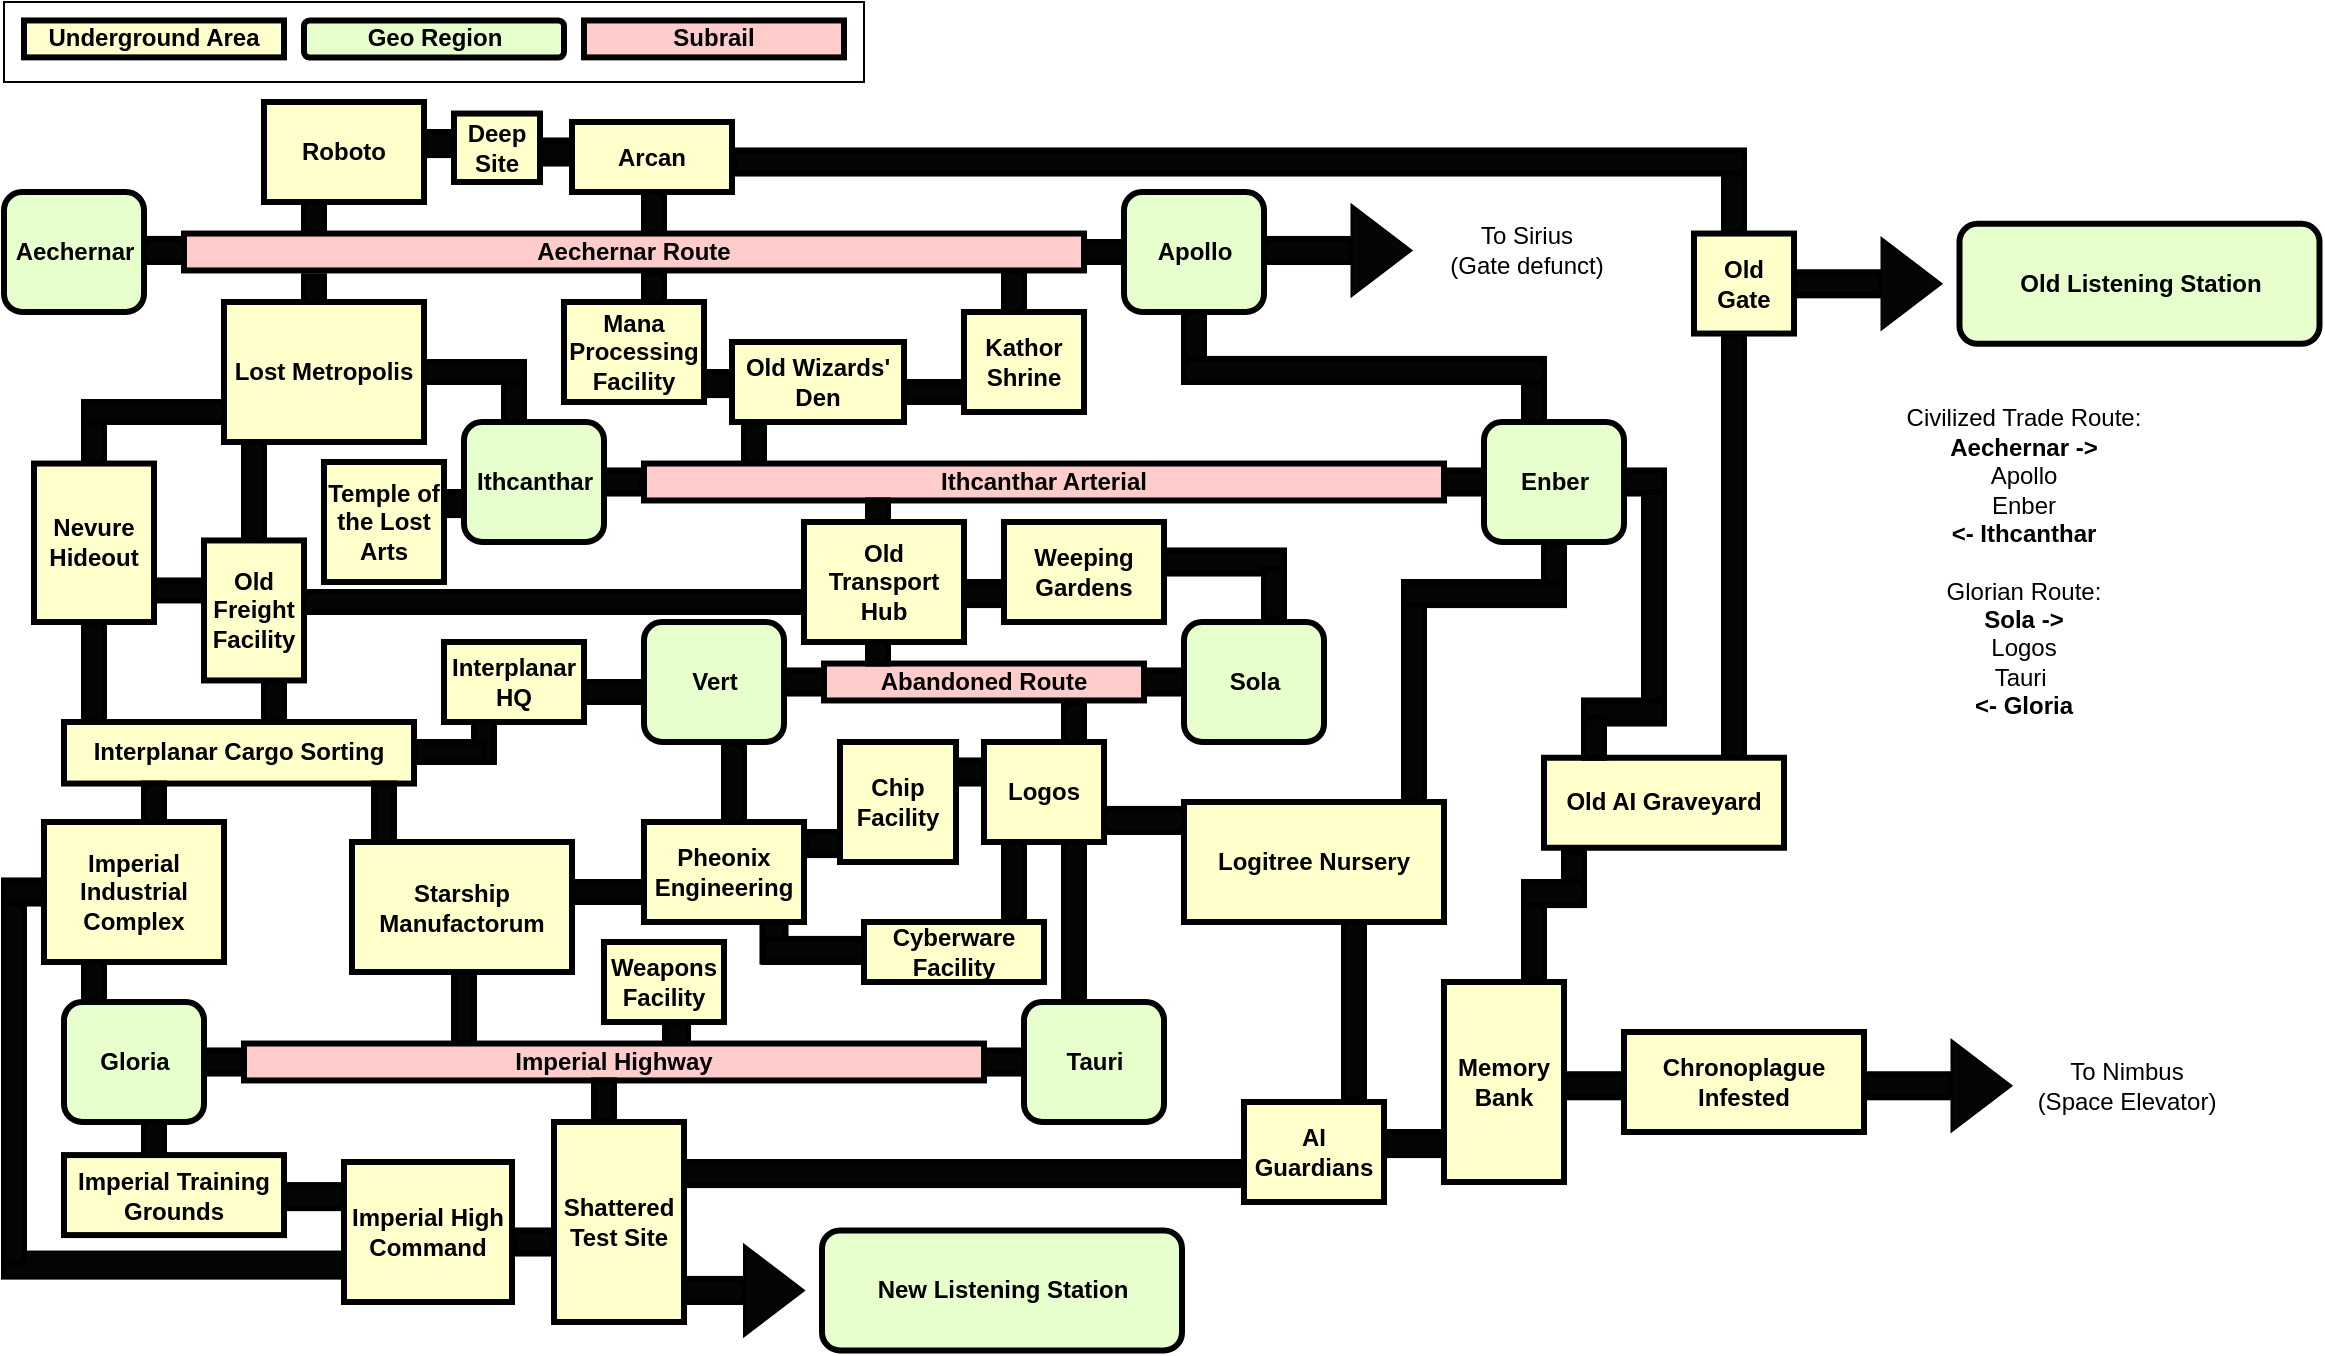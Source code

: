 <mxfile version="15.3.3" type="github" pages="3">
  <diagram name="Whole Map" id="c7558073-3199-34d8-9f00-42111426c3f3">
    <mxGraphModel dx="1796" dy="656" grid="1" gridSize="10" guides="1" tooltips="1" connect="1" arrows="1" fold="1" page="1" pageScale="1" pageWidth="826" pageHeight="1169" background="none" math="0" shadow="0">
      <root>
        <mxCell id="0" />
        <mxCell id="1" parent="0" />
        <mxCell id="i3sJD5P4p5NzvENN9ZNv-3" value="" style="whiteSpace=wrap;align=center;verticalAlign=middle;fontStyle=1;strokeWidth=3;fillColor=#050504;" vertex="1" parent="1">
          <mxGeometry x="236" y="265" width="19" height="11.54" as="geometry" />
        </mxCell>
        <mxCell id="PadTIyMqERsMDA0XlbBG-172" value="" style="whiteSpace=wrap;align=center;verticalAlign=middle;fontStyle=1;strokeWidth=3;fillColor=#050504;" vertex="1" parent="1">
          <mxGeometry x="150" y="360" width="10" height="20" as="geometry" />
        </mxCell>
        <mxCell id="PadTIyMqERsMDA0XlbBG-267" value="" style="whiteSpace=wrap;align=center;verticalAlign=middle;fontStyle=1;strokeWidth=3;fillColor=#050504;" vertex="1" parent="1">
          <mxGeometry x="90" y="579.23" width="10" height="20" as="geometry" />
        </mxCell>
        <mxCell id="PadTIyMqERsMDA0XlbBG-156" value="" style="whiteSpace=wrap;align=center;verticalAlign=middle;fontStyle=1;strokeWidth=3;fillColor=#050504;" vertex="1" parent="1">
          <mxGeometry x="340" y="155.67" width="10" height="15.77" as="geometry" />
        </mxCell>
        <mxCell id="PadTIyMqERsMDA0XlbBG-259" value="" style="whiteSpace=wrap;align=center;verticalAlign=middle;fontStyle=1;strokeWidth=3;fillColor=#050504;" vertex="1" parent="1">
          <mxGeometry x="264" y="89.23" width="40" height="11.54" as="geometry" />
        </mxCell>
        <mxCell id="PadTIyMqERsMDA0XlbBG-251" value="" style="whiteSpace=wrap;align=center;verticalAlign=middle;fontStyle=1;strokeWidth=3;fillColor=#050504;" vertex="1" parent="1">
          <mxGeometry x="230" y="85.0" width="19" height="11.54" as="geometry" />
        </mxCell>
        <mxCell id="PadTIyMqERsMDA0XlbBG-245" value="" style="whiteSpace=wrap;align=center;verticalAlign=middle;fontStyle=1;strokeWidth=3;fillColor=#050504;" vertex="1" parent="1">
          <mxGeometry x="880" y="185.77" width="10" height="214.23" as="geometry" />
        </mxCell>
        <mxCell id="PadTIyMqERsMDA0XlbBG-215" value="" style="whiteSpace=wrap;align=center;verticalAlign=middle;fontStyle=1;strokeWidth=3;fillColor=#050504;rotation=90;" vertex="1" parent="1">
          <mxGeometry x="346.25" y="528.46" width="20" height="11.54" as="geometry" />
        </mxCell>
        <mxCell id="PadTIyMqERsMDA0XlbBG-205" value="" style="whiteSpace=wrap;align=center;verticalAlign=middle;fontStyle=1;strokeWidth=3;fillColor=#050504;" vertex="1" parent="1">
          <mxGeometry x="550" y="370.77" width="10" height="20" as="geometry" />
        </mxCell>
        <mxCell id="PadTIyMqERsMDA0XlbBG-204" value="" style="whiteSpace=wrap;align=center;verticalAlign=middle;fontStyle=1;strokeWidth=3;fillColor=#050504;" vertex="1" parent="1">
          <mxGeometry x="369" y="205.0" width="19" height="11.54" as="geometry" />
        </mxCell>
        <mxCell id="PadTIyMqERsMDA0XlbBG-190" value="" style="whiteSpace=wrap;align=center;verticalAlign=middle;fontStyle=1;strokeWidth=3;fillColor=#050504;" vertex="1" parent="1">
          <mxGeometry x="340" y="600" width="320" height="11.54" as="geometry" />
        </mxCell>
        <mxCell id="PadTIyMqERsMDA0XlbBG-186" value="" style="whiteSpace=wrap;align=center;verticalAlign=middle;fontStyle=1;strokeWidth=3;fillColor=#050504;rotation=90;" vertex="1" parent="1">
          <mxGeometry x="395" y="484" width="20" height="11.54" as="geometry" />
        </mxCell>
        <mxCell id="PadTIyMqERsMDA0XlbBG-184" value="" style="whiteSpace=wrap;align=center;verticalAlign=middle;fontStyle=1;strokeWidth=3;fillColor=#050504;" vertex="1" parent="1">
          <mxGeometry x="421" y="435.0" width="20" height="11.54" as="geometry" />
        </mxCell>
        <mxCell id="PadTIyMqERsMDA0XlbBG-183" value="" style="whiteSpace=wrap;align=center;verticalAlign=middle;fontStyle=1;strokeWidth=3;fillColor=#050504;" vertex="1" parent="1">
          <mxGeometry x="300" y="460" width="69" height="10" as="geometry" />
        </mxCell>
        <mxCell id="PadTIyMqERsMDA0XlbBG-160" value="" style="whiteSpace=wrap;align=center;verticalAlign=middle;fontStyle=1;strokeWidth=3;fillColor=#050504;" vertex="1" parent="1">
          <mxGeometry x="520" y="154.23" width="10" height="25.77" as="geometry" />
        </mxCell>
        <mxCell id="PadTIyMqERsMDA0XlbBG-154" value="" style="whiteSpace=wrap;align=center;verticalAlign=middle;fontStyle=1;strokeWidth=3;fillColor=#050504;" vertex="1" parent="1">
          <mxGeometry x="60" y="220" width="70" height="10" as="geometry" />
        </mxCell>
        <mxCell id="PadTIyMqERsMDA0XlbBG-153" value="" style="whiteSpace=wrap;align=center;verticalAlign=middle;fontStyle=1;strokeWidth=3;fillColor=#050504;" vertex="1" parent="1">
          <mxGeometry x="90" y="138.46" width="20" height="11.54" as="geometry" />
        </mxCell>
        <mxCell id="PadTIyMqERsMDA0XlbBG-152" value="" style="whiteSpace=wrap;align=center;verticalAlign=middle;fontStyle=1;strokeWidth=3;fillColor=#050504;" vertex="1" parent="1">
          <mxGeometry x="340" y="112.69" width="10" height="25.77" as="geometry" />
        </mxCell>
        <mxCell id="PadTIyMqERsMDA0XlbBG-151" value="" style="whiteSpace=wrap;align=center;verticalAlign=middle;fontStyle=1;strokeWidth=3;fillColor=#050504;" vertex="1" parent="1">
          <mxGeometry x="170" y="120" width="10" height="15.77" as="geometry" />
        </mxCell>
        <mxCell id="PadTIyMqERsMDA0XlbBG-103" value="" style="group" vertex="1" connectable="0" parent="1">
          <mxGeometry x="20" y="20" width="430" height="40" as="geometry" />
        </mxCell>
        <mxCell id="PadTIyMqERsMDA0XlbBG-102" value="" style="rounded=0;whiteSpace=wrap;html=1;hachureGap=4;pointerEvents=0;strokeColor=default;" vertex="1" parent="PadTIyMqERsMDA0XlbBG-103">
          <mxGeometry width="430" height="40" as="geometry" />
        </mxCell>
        <mxCell id="PadTIyMqERsMDA0XlbBG-96" value="Underground Area" style="whiteSpace=wrap;align=center;verticalAlign=middle;fontStyle=1;strokeWidth=3;fillColor=#FFFFCC" vertex="1" parent="PadTIyMqERsMDA0XlbBG-103">
          <mxGeometry x="10" y="9.231" width="130" height="18.462" as="geometry" />
        </mxCell>
        <mxCell id="PadTIyMqERsMDA0XlbBG-97" value="Subrail" style="whiteSpace=wrap;align=center;verticalAlign=middle;size=0.231;fontStyle=1;strokeWidth=3;fillColor=#FFCCCC;strokeColor=default;" vertex="1" parent="PadTIyMqERsMDA0XlbBG-103">
          <mxGeometry x="290" y="9.231" width="130" height="18.462" as="geometry" />
        </mxCell>
        <mxCell id="PadTIyMqERsMDA0XlbBG-98" value="Geo Region" style="verticalAlign=middle;align=center;fontSize=12;fontFamily=Helvetica;html=1;rounded=1;fontStyle=1;strokeWidth=3;fillColor=#E6FFCC" vertex="1" parent="PadTIyMqERsMDA0XlbBG-103">
          <mxGeometry x="150" y="9.231" width="130" height="18.462" as="geometry" />
        </mxCell>
        <mxCell id="PadTIyMqERsMDA0XlbBG-104" value="Aechernar Route" style="whiteSpace=wrap;align=center;verticalAlign=middle;size=0.231;fontStyle=1;strokeWidth=3;fillColor=#FFCCCC;strokeColor=default;" vertex="1" parent="1">
          <mxGeometry x="110" y="135.77" width="450" height="18.46" as="geometry" />
        </mxCell>
        <mxCell id="PadTIyMqERsMDA0XlbBG-115" value="Aechernar" style="verticalAlign=middle;align=center;fontSize=12;fontFamily=Helvetica;html=1;rounded=1;fontStyle=1;strokeWidth=3;fillColor=#E6FFCC" vertex="1" parent="1">
          <mxGeometry x="20" y="115" width="70" height="60" as="geometry" />
        </mxCell>
        <mxCell id="PadTIyMqERsMDA0XlbBG-117" value="Roboto" style="whiteSpace=wrap;align=center;verticalAlign=middle;fontStyle=1;strokeWidth=3;fillColor=#FFFFCC" vertex="1" parent="1">
          <mxGeometry x="150" y="70" width="80" height="50" as="geometry" />
        </mxCell>
        <mxCell id="PadTIyMqERsMDA0XlbBG-118" value="Ithcanthar Arterial" style="whiteSpace=wrap;align=center;verticalAlign=middle;size=0.231;fontStyle=1;strokeWidth=3;fillColor=#FFCCCC;strokeColor=default;" vertex="1" parent="1">
          <mxGeometry x="340" y="250.77" width="400" height="18.46" as="geometry" />
        </mxCell>
        <mxCell id="PadTIyMqERsMDA0XlbBG-119" value="Imperial Highway" style="whiteSpace=wrap;align=center;verticalAlign=middle;size=0.231;fontStyle=1;strokeWidth=3;fillColor=#FFCCCC;strokeColor=default;" vertex="1" parent="1">
          <mxGeometry x="140" y="540.77" width="370" height="18.46" as="geometry" />
        </mxCell>
        <mxCell id="PadTIyMqERsMDA0XlbBG-120" value="Abandoned Route" style="whiteSpace=wrap;align=center;verticalAlign=middle;size=0.231;fontStyle=1;strokeWidth=3;fillColor=#FFCCCC;strokeColor=default;" vertex="1" parent="1">
          <mxGeometry x="430" y="350.77" width="160" height="18.46" as="geometry" />
        </mxCell>
        <mxCell id="PadTIyMqERsMDA0XlbBG-121" value="Ithcanthar" style="verticalAlign=middle;align=center;fontSize=12;fontFamily=Helvetica;html=1;rounded=1;fontStyle=1;strokeWidth=3;fillColor=#E6FFCC" vertex="1" parent="1">
          <mxGeometry x="250" y="230" width="70" height="60" as="geometry" />
        </mxCell>
        <mxCell id="PadTIyMqERsMDA0XlbBG-122" value="Apollo" style="verticalAlign=middle;align=center;fontSize=12;fontFamily=Helvetica;html=1;rounded=1;fontStyle=1;strokeWidth=3;fillColor=#E6FFCC" vertex="1" parent="1">
          <mxGeometry x="580" y="115" width="70" height="60" as="geometry" />
        </mxCell>
        <mxCell id="PadTIyMqERsMDA0XlbBG-123" value="Enber" style="verticalAlign=middle;align=center;fontSize=12;fontFamily=Helvetica;html=1;rounded=1;fontStyle=1;strokeWidth=3;fillColor=#E6FFCC" vertex="1" parent="1">
          <mxGeometry x="760" y="230" width="70" height="60" as="geometry" />
        </mxCell>
        <mxCell id="PadTIyMqERsMDA0XlbBG-124" value="Sola" style="verticalAlign=middle;align=center;fontSize=12;fontFamily=Helvetica;html=1;rounded=1;fontStyle=1;strokeWidth=3;fillColor=#E6FFCC" vertex="1" parent="1">
          <mxGeometry x="610" y="330" width="70" height="60" as="geometry" />
        </mxCell>
        <mxCell id="PadTIyMqERsMDA0XlbBG-125" value="Vert" style="verticalAlign=middle;align=center;fontSize=12;fontFamily=Helvetica;html=1;rounded=1;fontStyle=1;strokeWidth=3;fillColor=#E6FFCC" vertex="1" parent="1">
          <mxGeometry x="340" y="330" width="70" height="60" as="geometry" />
        </mxCell>
        <mxCell id="PadTIyMqERsMDA0XlbBG-126" value="Tauri" style="verticalAlign=middle;align=center;fontSize=12;fontFamily=Helvetica;html=1;rounded=1;fontStyle=1;strokeWidth=3;fillColor=#E6FFCC" vertex="1" parent="1">
          <mxGeometry x="530" y="520" width="70" height="60" as="geometry" />
        </mxCell>
        <mxCell id="PadTIyMqERsMDA0XlbBG-127" value="Gloria" style="verticalAlign=middle;align=center;fontSize=12;fontFamily=Helvetica;html=1;rounded=1;fontStyle=1;strokeWidth=3;fillColor=#E6FFCC" vertex="1" parent="1">
          <mxGeometry x="50" y="520" width="70" height="60" as="geometry" />
        </mxCell>
        <mxCell id="PadTIyMqERsMDA0XlbBG-128" value="Lost Metropolis" style="whiteSpace=wrap;align=center;verticalAlign=middle;fontStyle=1;strokeWidth=3;fillColor=#FFFFCC" vertex="1" parent="1">
          <mxGeometry x="130" y="170" width="100" height="70" as="geometry" />
        </mxCell>
        <mxCell id="PadTIyMqERsMDA0XlbBG-130" value="Interplanar Cargo Sorting" style="whiteSpace=wrap;align=center;verticalAlign=middle;fontStyle=1;strokeWidth=3;fillColor=#FFFFCC" vertex="1" parent="1">
          <mxGeometry x="50" y="380" width="175" height="30.77" as="geometry" />
        </mxCell>
        <mxCell id="PadTIyMqERsMDA0XlbBG-131" value="Imperial Industrial Complex" style="whiteSpace=wrap;align=center;verticalAlign=middle;fontStyle=1;strokeWidth=3;fillColor=#FFFFCC" vertex="1" parent="1">
          <mxGeometry x="40" y="430" width="90" height="70" as="geometry" />
        </mxCell>
        <mxCell id="PadTIyMqERsMDA0XlbBG-132" value="Interplanar HQ" style="whiteSpace=wrap;align=center;verticalAlign=middle;fontStyle=1;strokeWidth=3;fillColor=#FFFFCC" vertex="1" parent="1">
          <mxGeometry x="240" y="340" width="70" height="40" as="geometry" />
        </mxCell>
        <mxCell id="PadTIyMqERsMDA0XlbBG-134" value="Mana Processing&#xa;Facility" style="whiteSpace=wrap;align=center;verticalAlign=middle;fontStyle=1;strokeWidth=3;fillColor=#FFFFCC" vertex="1" parent="1">
          <mxGeometry x="300" y="170" width="70" height="50" as="geometry" />
        </mxCell>
        <mxCell id="PadTIyMqERsMDA0XlbBG-135" value="Old Wizards&#39; Den" style="whiteSpace=wrap;align=center;verticalAlign=middle;fontStyle=1;strokeWidth=3;fillColor=#FFFFCC" vertex="1" parent="1">
          <mxGeometry x="384" y="190" width="86" height="40" as="geometry" />
        </mxCell>
        <mxCell id="PadTIyMqERsMDA0XlbBG-136" value="Kathor Shrine" style="whiteSpace=wrap;align=center;verticalAlign=middle;fontStyle=1;strokeWidth=3;fillColor=#FFFFCC" vertex="1" parent="1">
          <mxGeometry x="500" y="175" width="60" height="50" as="geometry" />
        </mxCell>
        <mxCell id="PadTIyMqERsMDA0XlbBG-137" value="Arcan" style="whiteSpace=wrap;align=center;verticalAlign=middle;fontStyle=1;strokeWidth=3;fillColor=#FFFFCC" vertex="1" parent="1">
          <mxGeometry x="304" y="80" width="80" height="35" as="geometry" />
        </mxCell>
        <mxCell id="PadTIyMqERsMDA0XlbBG-139" value="Logitree Nursery" style="whiteSpace=wrap;align=center;verticalAlign=middle;fontStyle=1;strokeWidth=3;fillColor=#FFFFCC" vertex="1" parent="1">
          <mxGeometry x="610" y="420" width="130" height="60" as="geometry" />
        </mxCell>
        <mxCell id="PadTIyMqERsMDA0XlbBG-141" value="Pheonix Engineering" style="whiteSpace=wrap;align=center;verticalAlign=middle;fontStyle=1;strokeWidth=3;fillColor=#FFFFCC" vertex="1" parent="1">
          <mxGeometry x="340" y="430" width="80" height="50" as="geometry" />
        </mxCell>
        <mxCell id="PadTIyMqERsMDA0XlbBG-142" value="Cyberware Facility" style="whiteSpace=wrap;align=center;verticalAlign=middle;fontStyle=1;strokeWidth=3;fillColor=#FFFFCC" vertex="1" parent="1">
          <mxGeometry x="450" y="480" width="90" height="30" as="geometry" />
        </mxCell>
        <mxCell id="PadTIyMqERsMDA0XlbBG-143" value="Starship Manufactorum" style="whiteSpace=wrap;align=center;verticalAlign=middle;fontStyle=1;strokeWidth=3;fillColor=#FFFFCC" vertex="1" parent="1">
          <mxGeometry x="194" y="440" width="110" height="65" as="geometry" />
        </mxCell>
        <mxCell id="PadTIyMqERsMDA0XlbBG-146" value="AI Guardians" style="whiteSpace=wrap;align=center;verticalAlign=middle;fontStyle=1;strokeWidth=3;fillColor=#FFFFCC" vertex="1" parent="1">
          <mxGeometry x="640" y="570" width="70" height="50" as="geometry" />
        </mxCell>
        <mxCell id="PadTIyMqERsMDA0XlbBG-155" value="" style="whiteSpace=wrap;align=center;verticalAlign=middle;fontStyle=1;strokeWidth=3;fillColor=#050504;" vertex="1" parent="1">
          <mxGeometry x="560" y="140" width="20" height="10" as="geometry" />
        </mxCell>
        <mxCell id="PadTIyMqERsMDA0XlbBG-158" value="" style="whiteSpace=wrap;align=center;verticalAlign=middle;fontStyle=1;strokeWidth=3;fillColor=#050504;" vertex="1" parent="1">
          <mxGeometry x="390" y="230" width="10" height="20" as="geometry" />
        </mxCell>
        <mxCell id="PadTIyMqERsMDA0XlbBG-159" value="" style="whiteSpace=wrap;align=center;verticalAlign=middle;fontStyle=1;strokeWidth=3;fillColor=#050504;" vertex="1" parent="1">
          <mxGeometry x="470" y="210" width="30" height="10" as="geometry" />
        </mxCell>
        <mxCell id="PadTIyMqERsMDA0XlbBG-161" value="" style="whiteSpace=wrap;align=center;verticalAlign=middle;fontStyle=1;strokeWidth=3;fillColor=#050504;" vertex="1" parent="1">
          <mxGeometry x="320" y="254.23" width="19" height="11.54" as="geometry" />
        </mxCell>
        <mxCell id="PadTIyMqERsMDA0XlbBG-162" value="" style="whiteSpace=wrap;align=center;verticalAlign=middle;fontStyle=1;strokeWidth=3;fillColor=#050504;" vertex="1" parent="1">
          <mxGeometry x="580" y="294.23" width="80" height="11.54" as="geometry" />
        </mxCell>
        <mxCell id="PadTIyMqERsMDA0XlbBG-163" value="" style="whiteSpace=wrap;align=center;verticalAlign=middle;fontStyle=1;strokeWidth=3;fillColor=#050504;" vertex="1" parent="1">
          <mxGeometry x="740" y="254.23" width="20" height="11.54" as="geometry" />
        </mxCell>
        <mxCell id="PadTIyMqERsMDA0XlbBG-164" value="" style="whiteSpace=wrap;align=center;verticalAlign=middle;fontStyle=1;strokeWidth=3;fillColor=#050504;" vertex="1" parent="1">
          <mxGeometry x="410" y="354.23" width="20" height="11.54" as="geometry" />
        </mxCell>
        <mxCell id="PadTIyMqERsMDA0XlbBG-165" value="" style="whiteSpace=wrap;align=center;verticalAlign=middle;fontStyle=1;strokeWidth=3;fillColor=#050504;" vertex="1" parent="1">
          <mxGeometry x="510" y="544.23" width="20" height="11.54" as="geometry" />
        </mxCell>
        <mxCell id="PadTIyMqERsMDA0XlbBG-166" value="" style="whiteSpace=wrap;align=center;verticalAlign=middle;fontStyle=1;strokeWidth=3;fillColor=#050504;" vertex="1" parent="1">
          <mxGeometry x="120" y="544.23" width="20" height="11.54" as="geometry" />
        </mxCell>
        <mxCell id="PadTIyMqERsMDA0XlbBG-167" value="" style="whiteSpace=wrap;align=center;verticalAlign=middle;fontStyle=1;strokeWidth=3;fillColor=#050504;" vertex="1" parent="1">
          <mxGeometry x="60" y="230" width="10" height="20" as="geometry" />
        </mxCell>
        <mxCell id="PadTIyMqERsMDA0XlbBG-168" value="" style="whiteSpace=wrap;align=center;verticalAlign=middle;fontStyle=1;strokeWidth=3;fillColor=#050504;" vertex="1" parent="1">
          <mxGeometry x="140" y="240" width="10" height="70" as="geometry" />
        </mxCell>
        <mxCell id="PadTIyMqERsMDA0XlbBG-169" value="" style="whiteSpace=wrap;align=center;verticalAlign=middle;fontStyle=1;strokeWidth=3;fillColor=#050504;" vertex="1" parent="1">
          <mxGeometry x="230" y="200" width="50" height="10" as="geometry" />
        </mxCell>
        <mxCell id="PadTIyMqERsMDA0XlbBG-170" value="" style="whiteSpace=wrap;align=center;verticalAlign=middle;fontStyle=1;strokeWidth=3;fillColor=#050504;" vertex="1" parent="1">
          <mxGeometry x="170" y="157.12" width="10" height="12.88" as="geometry" />
        </mxCell>
        <mxCell id="PadTIyMqERsMDA0XlbBG-171" value="" style="whiteSpace=wrap;align=center;verticalAlign=middle;fontStyle=1;strokeWidth=3;fillColor=#050504;" vertex="1" parent="1">
          <mxGeometry x="270" y="210" width="10" height="20" as="geometry" />
        </mxCell>
        <mxCell id="PadTIyMqERsMDA0XlbBG-173" value="" style="whiteSpace=wrap;align=center;verticalAlign=middle;fontStyle=1;strokeWidth=3;fillColor=#050504;" vertex="1" parent="1">
          <mxGeometry x="310" y="360" width="30" height="10" as="geometry" />
        </mxCell>
        <mxCell id="PadTIyMqERsMDA0XlbBG-174" value="" style="whiteSpace=wrap;align=center;verticalAlign=middle;fontStyle=1;strokeWidth=3;fillColor=#050504;" vertex="1" parent="1">
          <mxGeometry x="255" y="380" width="10" height="20" as="geometry" />
        </mxCell>
        <mxCell id="PadTIyMqERsMDA0XlbBG-175" value="" style="whiteSpace=wrap;align=center;verticalAlign=middle;fontStyle=1;strokeWidth=3;fillColor=#050504;" vertex="1" parent="1">
          <mxGeometry x="225" y="390" width="35" height="10" as="geometry" />
        </mxCell>
        <mxCell id="PadTIyMqERsMDA0XlbBG-176" value="" style="whiteSpace=wrap;align=center;verticalAlign=middle;fontStyle=1;strokeWidth=3;fillColor=#050504;" vertex="1" parent="1">
          <mxGeometry x="60" y="330" width="10" height="50" as="geometry" />
        </mxCell>
        <mxCell id="PadTIyMqERsMDA0XlbBG-177" value="" style="whiteSpace=wrap;align=center;verticalAlign=middle;fontStyle=1;strokeWidth=3;fillColor=#050504;" vertex="1" parent="1">
          <mxGeometry x="90" y="410.77" width="10" height="19.23" as="geometry" />
        </mxCell>
        <mxCell id="PadTIyMqERsMDA0XlbBG-178" value="" style="whiteSpace=wrap;align=center;verticalAlign=middle;fontStyle=1;strokeWidth=3;fillColor=#050504;" vertex="1" parent="1">
          <mxGeometry x="60" y="500" width="10" height="20" as="geometry" />
        </mxCell>
        <mxCell id="PadTIyMqERsMDA0XlbBG-179" value="" style="whiteSpace=wrap;align=center;verticalAlign=middle;fontStyle=1;strokeWidth=3;fillColor=#050504;" vertex="1" parent="1">
          <mxGeometry x="205" y="410.77" width="10" height="29.23" as="geometry" />
        </mxCell>
        <mxCell id="PadTIyMqERsMDA0XlbBG-180" value="" style="whiteSpace=wrap;align=center;verticalAlign=middle;fontStyle=1;strokeWidth=3;fillColor=#050504;" vertex="1" parent="1">
          <mxGeometry x="245" y="505" width="10" height="35" as="geometry" />
        </mxCell>
        <mxCell id="PadTIyMqERsMDA0XlbBG-181" value="" style="whiteSpace=wrap;align=center;verticalAlign=middle;fontStyle=1;strokeWidth=3;fillColor=#050504;" vertex="1" parent="1">
          <mxGeometry x="315" y="559.23" width="10" height="20" as="geometry" />
        </mxCell>
        <mxCell id="PadTIyMqERsMDA0XlbBG-182" value="" style="whiteSpace=wrap;align=center;verticalAlign=middle;fontStyle=1;strokeWidth=3;fillColor=#050504;" vertex="1" parent="1">
          <mxGeometry x="380" y="390.77" width="10" height="39.23" as="geometry" />
        </mxCell>
        <mxCell id="PadTIyMqERsMDA0XlbBG-185" value="" style="whiteSpace=wrap;align=center;verticalAlign=middle;fontStyle=1;strokeWidth=3;fillColor=#050504;" vertex="1" parent="1">
          <mxGeometry x="400" y="488.46" width="50" height="11.54" as="geometry" />
        </mxCell>
        <mxCell id="PadTIyMqERsMDA0XlbBG-187" value="" style="whiteSpace=wrap;align=center;verticalAlign=middle;fontStyle=1;strokeWidth=3;fillColor=#050504;" vertex="1" parent="1">
          <mxGeometry x="570" y="423.46" width="40" height="11.54" as="geometry" />
        </mxCell>
        <mxCell id="PadTIyMqERsMDA0XlbBG-189" value="" style="whiteSpace=wrap;align=center;verticalAlign=middle;fontStyle=1;strokeWidth=3;fillColor=#050504;" vertex="1" parent="1">
          <mxGeometry x="275" y="634.23" width="20" height="11.54" as="geometry" />
        </mxCell>
        <mxCell id="PadTIyMqERsMDA0XlbBG-191" value="" style="whiteSpace=wrap;align=center;verticalAlign=middle;fontStyle=1;strokeWidth=3;fillColor=#050504;" vertex="1" parent="1">
          <mxGeometry x="550" y="440" width="10" height="80" as="geometry" />
        </mxCell>
        <mxCell id="PadTIyMqERsMDA0XlbBG-192" value="" style="whiteSpace=wrap;align=center;verticalAlign=middle;fontStyle=1;strokeWidth=3;fillColor=#050504;" vertex="1" parent="1">
          <mxGeometry x="690" y="480" width="10" height="88.46" as="geometry" />
        </mxCell>
        <mxCell id="PadTIyMqERsMDA0XlbBG-193" value="" style="whiteSpace=wrap;align=center;verticalAlign=middle;fontStyle=1;strokeWidth=3;fillColor=#050504;" vertex="1" parent="1">
          <mxGeometry x="720" y="310" width="10" height="110" as="geometry" />
        </mxCell>
        <mxCell id="PadTIyMqERsMDA0XlbBG-194" value="" style="whiteSpace=wrap;align=center;verticalAlign=middle;fontStyle=1;strokeWidth=3;fillColor=#050504;" vertex="1" parent="1">
          <mxGeometry x="720" y="310" width="80" height="11.54" as="geometry" />
        </mxCell>
        <mxCell id="PadTIyMqERsMDA0XlbBG-195" value="" style="whiteSpace=wrap;align=center;verticalAlign=middle;fontStyle=1;strokeWidth=3;fillColor=#050504;" vertex="1" parent="1">
          <mxGeometry x="452" y="269.23" width="10" height="20" as="geometry" />
        </mxCell>
        <mxCell id="PadTIyMqERsMDA0XlbBG-196" value="" style="whiteSpace=wrap;align=center;verticalAlign=middle;fontStyle=1;strokeWidth=3;fillColor=#050504;" vertex="1" parent="1">
          <mxGeometry x="452" y="330.77" width="10" height="20" as="geometry" />
        </mxCell>
        <mxCell id="PadTIyMqERsMDA0XlbBG-197" value="" style="whiteSpace=wrap;align=center;verticalAlign=middle;fontStyle=1;strokeWidth=3;fillColor=#050504;" vertex="1" parent="1">
          <mxGeometry x="790" y="290" width="10" height="20" as="geometry" />
        </mxCell>
        <mxCell id="PadTIyMqERsMDA0XlbBG-198" value="" style="whiteSpace=wrap;align=center;verticalAlign=middle;fontStyle=1;strokeWidth=3;fillColor=#050504;" vertex="1" parent="1">
          <mxGeometry x="610" y="175" width="10" height="25" as="geometry" />
        </mxCell>
        <mxCell id="PadTIyMqERsMDA0XlbBG-199" value="" style="whiteSpace=wrap;align=center;verticalAlign=middle;fontStyle=1;strokeWidth=3;fillColor=#050504;" vertex="1" parent="1">
          <mxGeometry x="780" y="210" width="10" height="20" as="geometry" />
        </mxCell>
        <mxCell id="PadTIyMqERsMDA0XlbBG-200" value="" style="whiteSpace=wrap;align=center;verticalAlign=middle;fontStyle=1;strokeWidth=3;fillColor=#050504;" vertex="1" parent="1">
          <mxGeometry x="610" y="198.46" width="180" height="11.54" as="geometry" />
        </mxCell>
        <mxCell id="PadTIyMqERsMDA0XlbBG-201" value="" style="whiteSpace=wrap;align=center;verticalAlign=middle;fontStyle=1;strokeWidth=3;fillColor=#050504;" vertex="1" parent="1">
          <mxGeometry x="20" y="645.77" width="204" height="11.54" as="geometry" />
        </mxCell>
        <mxCell id="PadTIyMqERsMDA0XlbBG-202" value="" style="whiteSpace=wrap;align=center;verticalAlign=middle;fontStyle=1;strokeWidth=3;fillColor=#050504;" vertex="1" parent="1">
          <mxGeometry x="20" y="460" width="10" height="190" as="geometry" />
        </mxCell>
        <mxCell id="PadTIyMqERsMDA0XlbBG-203" value="" style="whiteSpace=wrap;align=center;verticalAlign=middle;fontStyle=1;strokeWidth=3;fillColor=#050504;" vertex="1" parent="1">
          <mxGeometry x="20" y="459.23" width="20" height="11.54" as="geometry" />
        </mxCell>
        <mxCell id="PadTIyMqERsMDA0XlbBG-206" value="" style="whiteSpace=wrap;align=center;verticalAlign=middle;fontStyle=1;strokeWidth=3;fillColor=#050504;" vertex="1" parent="1">
          <mxGeometry x="472" y="399.23" width="48" height="11.54" as="geometry" />
        </mxCell>
        <mxCell id="PadTIyMqERsMDA0XlbBG-209" value="" style="whiteSpace=wrap;align=center;verticalAlign=middle;fontStyle=1;strokeWidth=3;fillColor=#050504;" vertex="1" parent="1">
          <mxGeometry x="170" y="315" width="258" height="10" as="geometry" />
        </mxCell>
        <mxCell id="PadTIyMqERsMDA0XlbBG-210" value="Weeping Gardens" style="whiteSpace=wrap;align=center;verticalAlign=middle;fontStyle=1;strokeWidth=3;fillColor=#FFFFCC" vertex="1" parent="1">
          <mxGeometry x="520" y="280" width="80" height="50" as="geometry" />
        </mxCell>
        <mxCell id="PadTIyMqERsMDA0XlbBG-211" value="" style="whiteSpace=wrap;align=center;verticalAlign=middle;fontStyle=1;strokeWidth=3;fillColor=#050504;" vertex="1" parent="1">
          <mxGeometry x="590" y="354.23" width="20" height="11.54" as="geometry" />
        </mxCell>
        <mxCell id="PadTIyMqERsMDA0XlbBG-212" value="" style="whiteSpace=wrap;align=center;verticalAlign=middle;fontStyle=1;strokeWidth=3;fillColor=#050504;" vertex="1" parent="1">
          <mxGeometry x="480" y="310" width="40" height="11.54" as="geometry" />
        </mxCell>
        <mxCell id="PadTIyMqERsMDA0XlbBG-213" value="" style="whiteSpace=wrap;align=center;verticalAlign=middle;fontStyle=1;strokeWidth=3;fillColor=#050504;" vertex="1" parent="1">
          <mxGeometry x="650" y="303.27" width="10" height="25" as="geometry" />
        </mxCell>
        <mxCell id="PadTIyMqERsMDA0XlbBG-214" value="Weapons Facility" style="whiteSpace=wrap;align=center;verticalAlign=middle;fontStyle=1;strokeWidth=3;fillColor=#FFFFCC" vertex="1" parent="1">
          <mxGeometry x="320" y="490" width="60" height="40" as="geometry" />
        </mxCell>
        <mxCell id="PadTIyMqERsMDA0XlbBG-222" value="" style="group" vertex="1" connectable="0" parent="1">
          <mxGeometry x="346.25" y="641.34" width="262.75" height="52.89" as="geometry" />
        </mxCell>
        <mxCell id="PadTIyMqERsMDA0XlbBG-217" value="" style="whiteSpace=wrap;align=center;verticalAlign=middle;fontStyle=1;strokeWidth=3;fillColor=#050504;" vertex="1" parent="PadTIyMqERsMDA0XlbBG-222">
          <mxGeometry y="17.12" width="43.75" height="11.54" as="geometry" />
        </mxCell>
        <mxCell id="PadTIyMqERsMDA0XlbBG-218" value="" style="triangle;whiteSpace=wrap;html=1;hachureGap=4;pointerEvents=0;strokeColor=default;fillColor=#050504;" vertex="1" parent="PadTIyMqERsMDA0XlbBG-222">
          <mxGeometry x="43.75" width="30" height="45.77" as="geometry" />
        </mxCell>
        <mxCell id="PadTIyMqERsMDA0XlbBG-219" value="To &lt;br&gt;Galactic Gate" style="text;html=1;strokeColor=none;fillColor=none;align=center;verticalAlign=middle;whiteSpace=wrap;rounded=0;hachureGap=4;pointerEvents=0;" vertex="1" parent="PadTIyMqERsMDA0XlbBG-222">
          <mxGeometry x="82.75" y="12.89" width="77.25" height="20" as="geometry" />
        </mxCell>
        <mxCell id="PadTIyMqERsMDA0XlbBG-278" value="New Listening Station" style="verticalAlign=middle;align=center;fontSize=12;fontFamily=Helvetica;html=1;rounded=1;fontStyle=1;strokeWidth=3;fillColor=#E6FFCC" vertex="1" parent="PadTIyMqERsMDA0XlbBG-222">
          <mxGeometry x="82.75" y="-7.11" width="180" height="60" as="geometry" />
        </mxCell>
        <mxCell id="PadTIyMqERsMDA0XlbBG-223" value="" style="group" vertex="1" connectable="0" parent="1">
          <mxGeometry x="650" y="121.35" width="180" height="45.77" as="geometry" />
        </mxCell>
        <mxCell id="PadTIyMqERsMDA0XlbBG-224" value="" style="whiteSpace=wrap;align=center;verticalAlign=middle;fontStyle=1;strokeWidth=3;fillColor=#050504;" vertex="1" parent="PadTIyMqERsMDA0XlbBG-223">
          <mxGeometry y="17.12" width="43.75" height="11.54" as="geometry" />
        </mxCell>
        <mxCell id="PadTIyMqERsMDA0XlbBG-225" value="" style="triangle;whiteSpace=wrap;html=1;hachureGap=4;pointerEvents=0;strokeColor=default;fillColor=#050504;" vertex="1" parent="PadTIyMqERsMDA0XlbBG-223">
          <mxGeometry x="43.75" width="30" height="45.77" as="geometry" />
        </mxCell>
        <mxCell id="PadTIyMqERsMDA0XlbBG-226" value="To Sirius&lt;br&gt;(Gate defunct)" style="text;html=1;strokeColor=none;fillColor=none;align=center;verticalAlign=middle;whiteSpace=wrap;rounded=0;hachureGap=4;pointerEvents=0;" vertex="1" parent="PadTIyMqERsMDA0XlbBG-223">
          <mxGeometry x="82.75" y="12.89" width="97.25" height="20" as="geometry" />
        </mxCell>
        <mxCell id="PadTIyMqERsMDA0XlbBG-229" value="Old AI Graveyard" style="whiteSpace=wrap;align=center;verticalAlign=middle;fontStyle=1;strokeWidth=3;fillColor=#FFFFCC" vertex="1" parent="1">
          <mxGeometry x="790" y="397.88" width="120" height="45" as="geometry" />
        </mxCell>
        <mxCell id="PadTIyMqERsMDA0XlbBG-230" value="Chronoplague Infested" style="whiteSpace=wrap;align=center;verticalAlign=middle;fontStyle=1;strokeWidth=3;fillColor=#FFFFCC" vertex="1" parent="1">
          <mxGeometry x="830" y="535" width="120" height="50" as="geometry" />
        </mxCell>
        <mxCell id="PadTIyMqERsMDA0XlbBG-231" value="" style="group" vertex="1" connectable="0" parent="1">
          <mxGeometry x="950" y="539" width="180" height="45.77" as="geometry" />
        </mxCell>
        <mxCell id="PadTIyMqERsMDA0XlbBG-232" value="" style="whiteSpace=wrap;align=center;verticalAlign=middle;fontStyle=1;strokeWidth=3;fillColor=#050504;" vertex="1" parent="PadTIyMqERsMDA0XlbBG-231">
          <mxGeometry y="17.12" width="43.75" height="11.54" as="geometry" />
        </mxCell>
        <mxCell id="PadTIyMqERsMDA0XlbBG-233" value="" style="triangle;whiteSpace=wrap;html=1;hachureGap=4;pointerEvents=0;strokeColor=default;fillColor=#050504;" vertex="1" parent="PadTIyMqERsMDA0XlbBG-231">
          <mxGeometry x="43.75" width="30" height="45.77" as="geometry" />
        </mxCell>
        <mxCell id="PadTIyMqERsMDA0XlbBG-234" value="To Nimbus (Space Elevator)" style="text;html=1;strokeColor=none;fillColor=none;align=center;verticalAlign=middle;whiteSpace=wrap;rounded=0;hachureGap=4;pointerEvents=0;" vertex="1" parent="PadTIyMqERsMDA0XlbBG-231">
          <mxGeometry x="82.75" y="12.89" width="97.25" height="20" as="geometry" />
        </mxCell>
        <mxCell id="PadTIyMqERsMDA0XlbBG-235" value="" style="whiteSpace=wrap;align=center;verticalAlign=middle;fontStyle=1;strokeWidth=3;fillColor=#050504;" vertex="1" parent="1">
          <mxGeometry x="710" y="585" width="40" height="11.54" as="geometry" />
        </mxCell>
        <mxCell id="PadTIyMqERsMDA0XlbBG-236" value="" style="whiteSpace=wrap;align=center;verticalAlign=middle;fontStyle=1;strokeWidth=3;fillColor=#050504;" vertex="1" parent="1">
          <mxGeometry x="800" y="556.11" width="30" height="11.54" as="geometry" />
        </mxCell>
        <mxCell id="PadTIyMqERsMDA0XlbBG-237" value="" style="whiteSpace=wrap;align=center;verticalAlign=middle;fontStyle=1;strokeWidth=3;fillColor=#050504;" vertex="1" parent="1">
          <mxGeometry x="830" y="254.23" width="20" height="11.54" as="geometry" />
        </mxCell>
        <mxCell id="PadTIyMqERsMDA0XlbBG-238" value="" style="whiteSpace=wrap;align=center;verticalAlign=middle;fontStyle=1;strokeWidth=3;fillColor=#050504;" vertex="1" parent="1">
          <mxGeometry x="840" y="265" width="10" height="115" as="geometry" />
        </mxCell>
        <mxCell id="PadTIyMqERsMDA0XlbBG-239" value="" style="whiteSpace=wrap;align=center;verticalAlign=middle;fontStyle=1;strokeWidth=3;fillColor=#050504;" vertex="1" parent="1">
          <mxGeometry x="810" y="369.23" width="40" height="11.54" as="geometry" />
        </mxCell>
        <mxCell id="PadTIyMqERsMDA0XlbBG-240" value="" style="whiteSpace=wrap;align=center;verticalAlign=middle;fontStyle=1;strokeWidth=3;fillColor=#050504;" vertex="1" parent="1">
          <mxGeometry x="810" y="377.88" width="10" height="20" as="geometry" />
        </mxCell>
        <mxCell id="PadTIyMqERsMDA0XlbBG-241" value="" style="whiteSpace=wrap;align=center;verticalAlign=middle;fontStyle=1;strokeWidth=3;fillColor=#050504;" vertex="1" parent="1">
          <mxGeometry x="800" y="445" width="10" height="20" as="geometry" />
        </mxCell>
        <mxCell id="PadTIyMqERsMDA0XlbBG-242" value="" style="whiteSpace=wrap;align=center;verticalAlign=middle;fontStyle=1;strokeWidth=3;fillColor=#050504;" vertex="1" parent="1">
          <mxGeometry x="780" y="470" width="10" height="38.46" as="geometry" />
        </mxCell>
        <mxCell id="PadTIyMqERsMDA0XlbBG-243" value="" style="whiteSpace=wrap;align=center;verticalAlign=middle;fontStyle=1;strokeWidth=3;fillColor=#050504;" vertex="1" parent="1">
          <mxGeometry x="780" y="460" width="30" height="11.54" as="geometry" />
        </mxCell>
        <mxCell id="PadTIyMqERsMDA0XlbBG-244" value="Old Gate" style="whiteSpace=wrap;align=center;verticalAlign=middle;fontStyle=1;strokeWidth=3;fillColor=#FFFFCC" vertex="1" parent="1">
          <mxGeometry x="865" y="135.77" width="50" height="50" as="geometry" />
        </mxCell>
        <mxCell id="PadTIyMqERsMDA0XlbBG-246" value="" style="whiteSpace=wrap;align=center;verticalAlign=middle;fontStyle=1;strokeWidth=3;fillColor=#050504;" vertex="1" parent="1">
          <mxGeometry x="880" y="100" width="10" height="35" as="geometry" />
        </mxCell>
        <mxCell id="PadTIyMqERsMDA0XlbBG-247" value="" style="whiteSpace=wrap;align=center;verticalAlign=middle;fontStyle=1;strokeWidth=3;fillColor=#050504;" vertex="1" parent="1">
          <mxGeometry x="385" y="94.23" width="505" height="11.54" as="geometry" />
        </mxCell>
        <mxCell id="PadTIyMqERsMDA0XlbBG-250" value="Deep Site" style="whiteSpace=wrap;align=center;verticalAlign=middle;fontStyle=1;strokeWidth=3;fillColor=#FFFFCC" vertex="1" parent="1">
          <mxGeometry x="245" y="75.77" width="43" height="34.23" as="geometry" />
        </mxCell>
        <mxCell id="PadTIyMqERsMDA0XlbBG-260" value="" style="whiteSpace=wrap;align=center;verticalAlign=middle;fontStyle=1;strokeWidth=3;fillColor=#050504;" vertex="1" parent="1">
          <mxGeometry x="90" y="309.23" width="70" height="10" as="geometry" />
        </mxCell>
        <mxCell id="PadTIyMqERsMDA0XlbBG-133" value="Old Transport Hub" style="whiteSpace=wrap;align=center;verticalAlign=middle;fontStyle=1;strokeWidth=3;fillColor=#FFFFCC" vertex="1" parent="1">
          <mxGeometry x="420" y="280" width="80" height="60" as="geometry" />
        </mxCell>
        <mxCell id="PadTIyMqERsMDA0XlbBG-129" value="Old Freight&#xa;Facility" style="whiteSpace=wrap;align=center;verticalAlign=middle;fontStyle=1;strokeWidth=3;fillColor=#FFFFCC" vertex="1" parent="1">
          <mxGeometry x="120" y="289.23" width="50" height="70" as="geometry" />
        </mxCell>
        <mxCell id="PadTIyMqERsMDA0XlbBG-140" value="Chip Facility" style="whiteSpace=wrap;align=center;verticalAlign=middle;fontStyle=1;strokeWidth=3;fillColor=#FFFFCC" vertex="1" parent="1">
          <mxGeometry x="438" y="390" width="58" height="60" as="geometry" />
        </mxCell>
        <mxCell id="PadTIyMqERsMDA0XlbBG-266" value="Imperial Training Grounds" style="whiteSpace=wrap;align=center;verticalAlign=middle;fontStyle=1;strokeWidth=3;fillColor=#FFFFCC" vertex="1" parent="1">
          <mxGeometry x="50" y="596.54" width="110" height="40" as="geometry" />
        </mxCell>
        <mxCell id="PadTIyMqERsMDA0XlbBG-268" value="" style="whiteSpace=wrap;align=center;verticalAlign=middle;fontStyle=1;strokeWidth=3;fillColor=#050504;" vertex="1" parent="1">
          <mxGeometry x="160" y="611.54" width="70" height="11.54" as="geometry" />
        </mxCell>
        <mxCell id="PadTIyMqERsMDA0XlbBG-144" value="Imperial High Command" style="whiteSpace=wrap;align=center;verticalAlign=middle;fontStyle=1;strokeWidth=3;fillColor=#FFFFCC" vertex="1" parent="1">
          <mxGeometry x="190" y="600" width="84" height="70" as="geometry" />
        </mxCell>
        <mxCell id="PadTIyMqERsMDA0XlbBG-145" value="Shattered Test Site" style="whiteSpace=wrap;align=center;verticalAlign=middle;fontStyle=1;strokeWidth=3;fillColor=#FFFFCC" vertex="1" parent="1">
          <mxGeometry x="295" y="580" width="65" height="100" as="geometry" />
        </mxCell>
        <mxCell id="PadTIyMqERsMDA0XlbBG-269" value="" style="group" vertex="1" connectable="0" parent="1">
          <mxGeometry x="915" y="138.0" width="262.75" height="52.89" as="geometry" />
        </mxCell>
        <mxCell id="PadTIyMqERsMDA0XlbBG-270" value="" style="whiteSpace=wrap;align=center;verticalAlign=middle;fontStyle=1;strokeWidth=3;fillColor=#050504;" vertex="1" parent="PadTIyMqERsMDA0XlbBG-269">
          <mxGeometry y="17.12" width="43.75" height="11.54" as="geometry" />
        </mxCell>
        <mxCell id="PadTIyMqERsMDA0XlbBG-271" value="" style="triangle;whiteSpace=wrap;html=1;hachureGap=4;pointerEvents=0;strokeColor=default;fillColor=#050504;" vertex="1" parent="PadTIyMqERsMDA0XlbBG-269">
          <mxGeometry x="43.75" width="30" height="45.77" as="geometry" />
        </mxCell>
        <mxCell id="PadTIyMqERsMDA0XlbBG-272" value="To ???" style="text;html=1;strokeColor=none;fillColor=none;align=center;verticalAlign=middle;whiteSpace=wrap;rounded=0;hachureGap=4;pointerEvents=0;" vertex="1" parent="PadTIyMqERsMDA0XlbBG-269">
          <mxGeometry x="82.75" y="12.89" width="40" height="20" as="geometry" />
        </mxCell>
        <mxCell id="PadTIyMqERsMDA0XlbBG-277" value="Old Listening Station" style="verticalAlign=middle;align=center;fontSize=12;fontFamily=Helvetica;html=1;rounded=1;fontStyle=1;strokeWidth=3;fillColor=#E6FFCC" vertex="1" parent="PadTIyMqERsMDA0XlbBG-269">
          <mxGeometry x="82.75" y="-7.11" width="180" height="60" as="geometry" />
        </mxCell>
        <mxCell id="PadTIyMqERsMDA0XlbBG-228" value="Memory Bank" style="whiteSpace=wrap;align=center;verticalAlign=middle;fontStyle=1;strokeWidth=3;fillColor=#FFFFCC" vertex="1" parent="1">
          <mxGeometry x="740" y="510" width="60" height="100" as="geometry" />
        </mxCell>
        <mxCell id="PadTIyMqERsMDA0XlbBG-147" value="Nevure Hideout" style="whiteSpace=wrap;align=center;verticalAlign=middle;fontStyle=1;strokeWidth=3;fillColor=#FFFFCC" vertex="1" parent="1">
          <mxGeometry x="35" y="250.77" width="60" height="79.23" as="geometry" />
        </mxCell>
        <mxCell id="PadTIyMqERsMDA0XlbBG-138" value="Logos" style="whiteSpace=wrap;align=center;verticalAlign=middle;fontStyle=1;strokeWidth=3;fillColor=#FFFFCC" vertex="1" parent="1">
          <mxGeometry x="510" y="390" width="60" height="50" as="geometry" />
        </mxCell>
        <mxCell id="PadTIyMqERsMDA0XlbBG-275" value="" style="whiteSpace=wrap;align=center;verticalAlign=middle;fontStyle=1;strokeWidth=3;fillColor=#050504;" vertex="1" parent="1">
          <mxGeometry x="520" y="440" width="10" height="38.46" as="geometry" />
        </mxCell>
        <mxCell id="PadTIyMqERsMDA0XlbBG-279" value="Civilized Trade Route:&lt;br&gt;&lt;b&gt;Aechernar -&amp;gt;&lt;/b&gt;&lt;br&gt;Apollo&lt;br&gt;Enber&lt;br&gt;&lt;b&gt;&amp;lt;- Ithcanthar&lt;/b&gt;&lt;br&gt;&lt;br&gt;Glorian Route:&lt;br&gt;&lt;b&gt;Sola -&amp;gt;&lt;/b&gt;&lt;br&gt;Logos&lt;br&gt;Tauri&amp;nbsp;&lt;br&gt;&lt;b&gt;&amp;lt;- Gloria&lt;/b&gt;" style="text;html=1;strokeColor=none;fillColor=none;align=center;verticalAlign=middle;whiteSpace=wrap;rounded=0;hachureGap=4;pointerEvents=0;" vertex="1" parent="1">
          <mxGeometry x="960" y="220" width="140" height="160" as="geometry" />
        </mxCell>
        <mxCell id="i3sJD5P4p5NzvENN9ZNv-2" value="Temple of the Lost Arts" style="whiteSpace=wrap;align=center;verticalAlign=middle;fontStyle=1;strokeWidth=3;fillColor=#FFFFCC" vertex="1" parent="1">
          <mxGeometry x="180" y="250" width="60" height="60" as="geometry" />
        </mxCell>
      </root>
    </mxGraphModel>
  </diagram>
  <diagram id="dSLR7YRpqrk6QLYrgIAb" name="Revealed">
    <mxGraphModel dx="1796" dy="656" grid="1" gridSize="10" guides="1" tooltips="1" connect="1" arrows="1" fold="1" page="1" pageScale="1" pageWidth="850" pageHeight="1100" math="0" shadow="0">
      <root>
        <mxCell id="CXWzv9XoFLRizGvanl7w-0" />
        <mxCell id="CXWzv9XoFLRizGvanl7w-1" parent="CXWzv9XoFLRizGvanl7w-0" />
        <mxCell id="1nMzNNTMYlvJndd3lfCN-1" value="" style="whiteSpace=wrap;align=center;verticalAlign=middle;fontStyle=1;strokeWidth=3;fillColor=#050504;" vertex="1" parent="CXWzv9XoFLRizGvanl7w-1">
          <mxGeometry x="340" y="155.67" width="10" height="15.77" as="geometry" />
        </mxCell>
        <mxCell id="1nMzNNTMYlvJndd3lfCN-12" value="" style="whiteSpace=wrap;align=center;verticalAlign=middle;fontStyle=1;strokeWidth=3;fillColor=#050504;" vertex="1" parent="CXWzv9XoFLRizGvanl7w-1">
          <mxGeometry x="520" y="154.23" width="10" height="25.77" as="geometry" />
        </mxCell>
        <mxCell id="1nMzNNTMYlvJndd3lfCN-14" value="" style="whiteSpace=wrap;align=center;verticalAlign=middle;fontStyle=1;strokeWidth=3;fillColor=#050504;" vertex="1" parent="CXWzv9XoFLRizGvanl7w-1">
          <mxGeometry x="90" y="138.46" width="20" height="11.54" as="geometry" />
        </mxCell>
        <mxCell id="1nMzNNTMYlvJndd3lfCN-15" value="" style="whiteSpace=wrap;align=center;verticalAlign=middle;fontStyle=1;strokeWidth=3;fillColor=#050504;" vertex="1" parent="CXWzv9XoFLRizGvanl7w-1">
          <mxGeometry x="340" y="112.69" width="10" height="25.77" as="geometry" />
        </mxCell>
        <mxCell id="1nMzNNTMYlvJndd3lfCN-16" value="" style="whiteSpace=wrap;align=center;verticalAlign=middle;fontStyle=1;strokeWidth=3;fillColor=#050504;" vertex="1" parent="CXWzv9XoFLRizGvanl7w-1">
          <mxGeometry x="170" y="120" width="10" height="15.77" as="geometry" />
        </mxCell>
        <mxCell id="1nMzNNTMYlvJndd3lfCN-22" value="Aechernar Route" style="whiteSpace=wrap;align=center;verticalAlign=middle;size=0.231;fontStyle=1;strokeWidth=3;fillColor=#FFCCCC;strokeColor=default;" vertex="1" parent="CXWzv9XoFLRizGvanl7w-1">
          <mxGeometry x="110" y="135.77" width="450" height="18.46" as="geometry" />
        </mxCell>
        <mxCell id="1nMzNNTMYlvJndd3lfCN-23" value="Aechernar" style="verticalAlign=middle;align=center;fontSize=12;fontFamily=Helvetica;html=1;rounded=1;fontStyle=1;strokeWidth=3;fillColor=#E6FFCC" vertex="1" parent="CXWzv9XoFLRizGvanl7w-1">
          <mxGeometry x="20" y="115" width="70" height="60" as="geometry" />
        </mxCell>
        <mxCell id="1nMzNNTMYlvJndd3lfCN-24" value="Roboto" style="whiteSpace=wrap;align=center;verticalAlign=middle;fontStyle=1;strokeWidth=3;fillColor=#FFFFCC" vertex="1" parent="CXWzv9XoFLRizGvanl7w-1">
          <mxGeometry x="150" y="70" width="80" height="50" as="geometry" />
        </mxCell>
        <mxCell id="1nMzNNTMYlvJndd3lfCN-25" value="Ithcanthar Arterial" style="whiteSpace=wrap;align=center;verticalAlign=middle;size=0.231;fontStyle=1;strokeWidth=3;fillColor=#FFCCCC;strokeColor=default;" vertex="1" parent="CXWzv9XoFLRizGvanl7w-1">
          <mxGeometry x="340" y="250.77" width="400" height="18.46" as="geometry" />
        </mxCell>
        <mxCell id="1nMzNNTMYlvJndd3lfCN-29" value="Apollo" style="verticalAlign=middle;align=center;fontSize=12;fontFamily=Helvetica;html=1;rounded=1;fontStyle=1;strokeWidth=3;fillColor=#E6FFCC" vertex="1" parent="CXWzv9XoFLRizGvanl7w-1">
          <mxGeometry x="580" y="115" width="70" height="60" as="geometry" />
        </mxCell>
        <mxCell id="1nMzNNTMYlvJndd3lfCN-30" value="Enber" style="verticalAlign=middle;align=center;fontSize=12;fontFamily=Helvetica;html=1;rounded=1;fontStyle=1;strokeWidth=3;fillColor=#E6FFCC" vertex="1" parent="CXWzv9XoFLRizGvanl7w-1">
          <mxGeometry x="760" y="230" width="70" height="60" as="geometry" />
        </mxCell>
        <mxCell id="1nMzNNTMYlvJndd3lfCN-35" value="Lost Metropolis" style="whiteSpace=wrap;align=center;verticalAlign=middle;fontStyle=1;strokeWidth=3;fillColor=#FFFFCC" vertex="1" parent="CXWzv9XoFLRizGvanl7w-1">
          <mxGeometry x="130" y="170" width="100" height="70" as="geometry" />
        </mxCell>
        <mxCell id="1nMzNNTMYlvJndd3lfCN-39" value="Mana Processing&#xa;Facility" style="whiteSpace=wrap;align=center;verticalAlign=middle;fontStyle=1;strokeWidth=3;fillColor=#FFFFCC" vertex="1" parent="CXWzv9XoFLRizGvanl7w-1">
          <mxGeometry x="300" y="170" width="70" height="50" as="geometry" />
        </mxCell>
        <mxCell id="1nMzNNTMYlvJndd3lfCN-41" value="Kathor Shrine" style="whiteSpace=wrap;align=center;verticalAlign=middle;fontStyle=1;strokeWidth=3;fillColor=#FFFFCC" vertex="1" parent="CXWzv9XoFLRizGvanl7w-1">
          <mxGeometry x="500" y="175" width="60" height="50" as="geometry" />
        </mxCell>
        <mxCell id="1nMzNNTMYlvJndd3lfCN-42" value="Arcan" style="whiteSpace=wrap;align=center;verticalAlign=middle;fontStyle=1;strokeWidth=3;fillColor=#FFFFCC" vertex="1" parent="CXWzv9XoFLRizGvanl7w-1">
          <mxGeometry x="304" y="80" width="80" height="35" as="geometry" />
        </mxCell>
        <mxCell id="1nMzNNTMYlvJndd3lfCN-48" value="" style="whiteSpace=wrap;align=center;verticalAlign=middle;fontStyle=1;strokeWidth=3;fillColor=#050504;" vertex="1" parent="CXWzv9XoFLRizGvanl7w-1">
          <mxGeometry x="560" y="140" width="20" height="10" as="geometry" />
        </mxCell>
        <mxCell id="1nMzNNTMYlvJndd3lfCN-60" value="" style="whiteSpace=wrap;align=center;verticalAlign=middle;fontStyle=1;strokeWidth=3;fillColor=#050504;" vertex="1" parent="CXWzv9XoFLRizGvanl7w-1">
          <mxGeometry x="170" y="157.12" width="10" height="12.88" as="geometry" />
        </mxCell>
        <mxCell id="1nMzNNTMYlvJndd3lfCN-84" value="" style="whiteSpace=wrap;align=center;verticalAlign=middle;fontStyle=1;strokeWidth=3;fillColor=#050504;" vertex="1" parent="CXWzv9XoFLRizGvanl7w-1">
          <mxGeometry x="780" y="210" width="10" height="20" as="geometry" />
        </mxCell>
        <mxCell id="1nMzNNTMYlvJndd3lfCN-101" value="" style="group" vertex="1" connectable="0" parent="CXWzv9XoFLRizGvanl7w-1">
          <mxGeometry x="650" y="121.35" width="180" height="45.77" as="geometry" />
        </mxCell>
        <mxCell id="1nMzNNTMYlvJndd3lfCN-102" value="" style="whiteSpace=wrap;align=center;verticalAlign=middle;fontStyle=1;strokeWidth=3;fillColor=#050504;" vertex="1" parent="1nMzNNTMYlvJndd3lfCN-101">
          <mxGeometry y="17.12" width="43.75" height="11.54" as="geometry" />
        </mxCell>
        <mxCell id="1nMzNNTMYlvJndd3lfCN-103" value="" style="triangle;whiteSpace=wrap;html=1;hachureGap=4;pointerEvents=0;strokeColor=default;fillColor=#050504;" vertex="1" parent="1nMzNNTMYlvJndd3lfCN-101">
          <mxGeometry x="43.75" width="30" height="45.77" as="geometry" />
        </mxCell>
        <mxCell id="1nMzNNTMYlvJndd3lfCN-104" value="To Sirius&lt;br&gt;(Gate defunct)" style="text;html=1;strokeColor=none;fillColor=none;align=center;verticalAlign=middle;whiteSpace=wrap;rounded=0;hachureGap=4;pointerEvents=0;" vertex="1" parent="1nMzNNTMYlvJndd3lfCN-101">
          <mxGeometry x="82.75" y="12.89" width="97.25" height="20" as="geometry" />
        </mxCell>
        <mxCell id="vJi56GpEroa8EBlVOUwL-0" value="Ithcanthar" style="verticalAlign=middle;align=center;fontSize=12;fontFamily=Helvetica;html=1;rounded=1;fontStyle=1;strokeWidth=3;fillColor=#E6FFCC" vertex="1" parent="CXWzv9XoFLRizGvanl7w-1">
          <mxGeometry x="250" y="230" width="70" height="60" as="geometry" />
        </mxCell>
        <mxCell id="SuvZrzBRnm0gzhoLd2es-0" value="" style="whiteSpace=wrap;align=center;verticalAlign=middle;fontStyle=1;strokeWidth=3;fillColor=#050504;" vertex="1" parent="CXWzv9XoFLRizGvanl7w-1">
          <mxGeometry x="320" y="254.23" width="19" height="11.54" as="geometry" />
        </mxCell>
        <mxCell id="7gOT4CM7l8iwIwwUVaag-0" value="" style="whiteSpace=wrap;align=center;verticalAlign=middle;fontStyle=1;strokeWidth=3;fillColor=#050504;" vertex="1" parent="CXWzv9XoFLRizGvanl7w-1">
          <mxGeometry x="740" y="254.23" width="20" height="11.54" as="geometry" />
        </mxCell>
        <mxCell id="pinm8uEH0LJXuH0r5Y5O-0" value="" style="whiteSpace=wrap;align=center;verticalAlign=middle;fontStyle=1;strokeWidth=3;fillColor=#050504;" vertex="1" parent="CXWzv9XoFLRizGvanl7w-1">
          <mxGeometry x="610" y="175" width="10" height="25" as="geometry" />
        </mxCell>
        <mxCell id="UZJbfHuYMFAFr8ZIy6hF-0" value="" style="group" vertex="1" connectable="0" parent="CXWzv9XoFLRizGvanl7w-1">
          <mxGeometry x="20" y="20" width="430" height="40" as="geometry" />
        </mxCell>
        <mxCell id="UZJbfHuYMFAFr8ZIy6hF-1" value="" style="rounded=0;whiteSpace=wrap;html=1;hachureGap=4;pointerEvents=0;strokeColor=default;" vertex="1" parent="UZJbfHuYMFAFr8ZIy6hF-0">
          <mxGeometry width="430" height="40" as="geometry" />
        </mxCell>
        <mxCell id="UZJbfHuYMFAFr8ZIy6hF-2" value="Underground Area" style="whiteSpace=wrap;align=center;verticalAlign=middle;fontStyle=1;strokeWidth=3;fillColor=#FFFFCC" vertex="1" parent="UZJbfHuYMFAFr8ZIy6hF-0">
          <mxGeometry x="10" y="9.231" width="130" height="18.462" as="geometry" />
        </mxCell>
        <mxCell id="UZJbfHuYMFAFr8ZIy6hF-3" value="Subrail" style="whiteSpace=wrap;align=center;verticalAlign=middle;size=0.231;fontStyle=1;strokeWidth=3;fillColor=#FFCCCC;strokeColor=default;" vertex="1" parent="UZJbfHuYMFAFr8ZIy6hF-0">
          <mxGeometry x="290" y="9.231" width="130" height="18.462" as="geometry" />
        </mxCell>
        <mxCell id="UZJbfHuYMFAFr8ZIy6hF-4" value="Geo Region" style="verticalAlign=middle;align=center;fontSize=12;fontFamily=Helvetica;html=1;rounded=1;fontStyle=1;strokeWidth=3;fillColor=#E6FFCC" vertex="1" parent="UZJbfHuYMFAFr8ZIy6hF-0">
          <mxGeometry x="150" y="9.231" width="130" height="18.462" as="geometry" />
        </mxCell>
        <mxCell id="UZJbfHuYMFAFr8ZIy6hF-5" value="Apollo-Enber" style="whiteSpace=wrap;align=center;verticalAlign=middle;size=0.231;fontStyle=1;strokeWidth=3;fillColor=#FFCCCC;strokeColor=default;" vertex="1" parent="CXWzv9XoFLRizGvanl7w-1">
          <mxGeometry x="600" y="195.77" width="200" height="18.46" as="geometry" />
        </mxCell>
      </root>
    </mxGraphModel>
  </diagram>
  <diagram id="nUZ5RUuIcrDeqlUR_44B" name="Aechernar Route">
    <mxGraphModel dx="2993" dy="1093" grid="1" gridSize="10" guides="1" tooltips="1" connect="1" arrows="1" fold="1" page="1" pageScale="1" pageWidth="850" pageHeight="1100" math="0" shadow="0">
      <root>
        <mxCell id="waNDfHQ3aROpxRsj7nIl-0" />
        <mxCell id="waNDfHQ3aROpxRsj7nIl-1" parent="waNDfHQ3aROpxRsj7nIl-0" />
        <mxCell id="LIXbax-wDKc2cCBylSyA-0" value="" style="whiteSpace=wrap;align=center;verticalAlign=middle;fontStyle=1;strokeWidth=3;fillColor=#050504;" vertex="1" parent="waNDfHQ3aROpxRsj7nIl-1">
          <mxGeometry x="270" y="340" width="10" height="15.77" as="geometry" />
        </mxCell>
        <mxCell id="LIXbax-wDKc2cCBylSyA-1" value="Loading Tunnel" style="whiteSpace=wrap;align=center;verticalAlign=middle;fontStyle=1;strokeWidth=3;fillColor=#FFFFCC" vertex="1" parent="waNDfHQ3aROpxRsj7nIl-1">
          <mxGeometry x="210" y="290" width="370" height="50" as="geometry" />
        </mxCell>
        <mxCell id="3j26b7iWed0MVHo5nZgh-0" value="Aechernar&lt;br&gt;Gate" style="verticalAlign=middle;align=center;fontSize=12;fontFamily=Helvetica;html=1;rounded=1;fontStyle=1;strokeWidth=3;fillColor=#E6FFCC" vertex="1" parent="waNDfHQ3aROpxRsj7nIl-1">
          <mxGeometry x="140" y="285" width="70" height="60" as="geometry" />
        </mxCell>
        <mxCell id="3j26b7iWed0MVHo5nZgh-4" value="Secondary Hall" style="whiteSpace=wrap;align=center;verticalAlign=middle;fontStyle=1;strokeWidth=3;fillColor=#FFFFCC" vertex="1" parent="waNDfHQ3aROpxRsj7nIl-1">
          <mxGeometry x="260" y="355.77" width="220" height="44.23" as="geometry" />
        </mxCell>
        <mxCell id="3j26b7iWed0MVHo5nZgh-5" value="Cargo Sorting" style="whiteSpace=wrap;align=center;verticalAlign=middle;fontStyle=1;strokeWidth=3;fillColor=#FFFFCC" vertex="1" parent="waNDfHQ3aROpxRsj7nIl-1">
          <mxGeometry x="580" y="245" width="150" height="140" as="geometry" />
        </mxCell>
        <mxCell id="3j26b7iWed0MVHo5nZgh-6" value="" style="whiteSpace=wrap;align=center;verticalAlign=middle;fontStyle=1;strokeWidth=3;fillColor=#050504;" vertex="1" parent="waNDfHQ3aROpxRsj7nIl-1">
          <mxGeometry x="600" y="385" width="10" height="35" as="geometry" />
        </mxCell>
        <mxCell id="3j26b7iWed0MVHo5nZgh-7" value="" style="whiteSpace=wrap;align=center;verticalAlign=middle;fontStyle=1;strokeWidth=3;fillColor=#050504;" vertex="1" parent="waNDfHQ3aROpxRsj7nIl-1">
          <mxGeometry x="700" y="385" width="10" height="35" as="geometry" />
        </mxCell>
        <mxCell id="3j26b7iWed0MVHo5nZgh-8" value="Cart Tunnel" style="whiteSpace=wrap;align=center;verticalAlign=middle;fontStyle=1;strokeWidth=3;fillColor=#FFFFCC" vertex="1" parent="waNDfHQ3aROpxRsj7nIl-1">
          <mxGeometry x="580" y="180" width="520" height="44.23" as="geometry" />
        </mxCell>
        <mxCell id="3j26b7iWed0MVHo5nZgh-9" value="" style="whiteSpace=wrap;align=center;verticalAlign=middle;fontStyle=1;strokeWidth=3;fillColor=#050504;" vertex="1" parent="waNDfHQ3aROpxRsj7nIl-1">
          <mxGeometry x="620" y="224.23" width="70" height="19.77" as="geometry" />
        </mxCell>
        <mxCell id="3j26b7iWed0MVHo5nZgh-10" value="Passenger Route" style="whiteSpace=wrap;align=center;verticalAlign=middle;fontStyle=1;strokeWidth=3;fillColor=#FFFFCC" vertex="1" parent="waNDfHQ3aROpxRsj7nIl-1">
          <mxGeometry x="730" y="300" width="370" height="30" as="geometry" />
        </mxCell>
        <mxCell id="3j26b7iWed0MVHo5nZgh-11" value="" style="whiteSpace=wrap;align=center;verticalAlign=middle;fontStyle=1;strokeWidth=3;fillColor=#050504;rotation=90;" vertex="1" parent="waNDfHQ3aROpxRsj7nIl-1">
          <mxGeometry x="1105" y="307.12" width="10" height="15.77" as="geometry" />
        </mxCell>
        <mxCell id="3j26b7iWed0MVHo5nZgh-12" value="" style="whiteSpace=wrap;align=center;verticalAlign=middle;fontStyle=1;strokeWidth=3;fillColor=#050504;rotation=90;" vertex="1" parent="waNDfHQ3aROpxRsj7nIl-1">
          <mxGeometry x="1105" y="194.23" width="10" height="15.77" as="geometry" />
        </mxCell>
        <mxCell id="3j26b7iWed0MVHo5nZgh-13" value="Aechernar Station" style="whiteSpace=wrap;align=center;verticalAlign=middle;fontStyle=1;strokeWidth=3;fillColor=#FFFFCC" vertex="1" parent="waNDfHQ3aROpxRsj7nIl-1">
          <mxGeometry x="1115" y="120" width="325" height="410" as="geometry" />
        </mxCell>
        <mxCell id="3j26b7iWed0MVHo5nZgh-14" value="" style="whiteSpace=wrap;align=center;verticalAlign=middle;fontStyle=1;strokeWidth=3;fillColor=#050504;" vertex="1" parent="waNDfHQ3aROpxRsj7nIl-1">
          <mxGeometry x="450" y="400" width="10" height="15.77" as="geometry" />
        </mxCell>
        <mxCell id="3j26b7iWed0MVHo5nZgh-15" value="Waiting Area" style="whiteSpace=wrap;align=center;verticalAlign=middle;fontStyle=1;strokeWidth=3;fillColor=#FFFFCC" vertex="1" parent="waNDfHQ3aROpxRsj7nIl-1">
          <mxGeometry x="425" y="415.77" width="335" height="124.23" as="geometry" />
        </mxCell>
        <mxCell id="3j26b7iWed0MVHo5nZgh-16" value="" style="whiteSpace=wrap;align=center;verticalAlign=middle;fontStyle=1;strokeWidth=3;fillColor=#050504;" vertex="1" parent="waNDfHQ3aROpxRsj7nIl-1">
          <mxGeometry x="450" y="340" width="10" height="15.77" as="geometry" />
        </mxCell>
        <mxCell id="3j26b7iWed0MVHo5nZgh-17" value="" style="whiteSpace=wrap;align=center;verticalAlign=middle;fontStyle=1;strokeWidth=3;fillColor=#050504;rotation=90;" vertex="1" parent="waNDfHQ3aROpxRsj7nIl-1">
          <mxGeometry x="567" y="194" width="10" height="15.77" as="geometry" />
        </mxCell>
        <mxCell id="3j26b7iWed0MVHo5nZgh-18" value="Machinery Storage" style="whiteSpace=wrap;align=center;verticalAlign=middle;fontStyle=1;strokeWidth=3;fillColor=#FFFFCC" vertex="1" parent="waNDfHQ3aROpxRsj7nIl-1">
          <mxGeometry x="403" y="110" width="160" height="120" as="geometry" />
        </mxCell>
        <mxCell id="3j26b7iWed0MVHo5nZgh-20" value="" style="whiteSpace=wrap;align=center;verticalAlign=middle;fontStyle=1;strokeWidth=3;fillColor=#050504;" vertex="1" parent="waNDfHQ3aROpxRsj7nIl-1">
          <mxGeometry x="520" y="230" width="10" height="60" as="geometry" />
        </mxCell>
        <mxCell id="3j26b7iWed0MVHo5nZgh-21" value="" style="triangle;whiteSpace=wrap;html=1;hachureGap=4;pointerEvents=0;strokeColor=default;fillColor=#050504;rotation=0;" vertex="1" parent="waNDfHQ3aROpxRsj7nIl-1">
          <mxGeometry x="1490" y="565" width="60" height="80" as="geometry" />
        </mxCell>
        <mxCell id="3j26b7iWed0MVHo5nZgh-22" value="" style="whiteSpace=wrap;align=center;verticalAlign=middle;fontStyle=1;strokeWidth=3;fillColor=#050504;" vertex="1" parent="waNDfHQ3aROpxRsj7nIl-1">
          <mxGeometry x="1272.5" y="530" width="10" height="80" as="geometry" />
        </mxCell>
        <mxCell id="3j26b7iWed0MVHo5nZgh-23" value="Offices" style="whiteSpace=wrap;align=center;verticalAlign=middle;fontStyle=1;strokeWidth=3;fillColor=#FFFFCC" vertex="1" parent="waNDfHQ3aROpxRsj7nIl-1">
          <mxGeometry x="790" y="355.77" width="185" height="184.23" as="geometry" />
        </mxCell>
        <mxCell id="3j26b7iWed0MVHo5nZgh-24" value="" style="whiteSpace=wrap;align=center;verticalAlign=middle;fontStyle=1;strokeWidth=3;fillColor=#050504;rotation=90;" vertex="1" parent="waNDfHQ3aROpxRsj7nIl-1">
          <mxGeometry x="771.5" y="425.5" width="10" height="26.77" as="geometry" />
        </mxCell>
        <mxCell id="3j26b7iWed0MVHo5nZgh-25" value="" style="whiteSpace=wrap;align=center;verticalAlign=middle;fontStyle=1;strokeWidth=3;fillColor=#050504;rotation=90;" vertex="1" parent="waNDfHQ3aROpxRsj7nIl-1">
          <mxGeometry x="1040.5" y="370.5" width="10" height="136.77" as="geometry" />
        </mxCell>
        <mxCell id="2xIR6JLMBeWhQwlIz4zp-2" value="" style="triangle;whiteSpace=wrap;html=1;hachureGap=4;pointerEvents=0;strokeColor=default;fillColor=#050504;rotation=-180;" vertex="1" parent="waNDfHQ3aROpxRsj7nIl-1">
          <mxGeometry x="1740" y="565.01" width="60" height="80" as="geometry" />
        </mxCell>
        <mxCell id="2xIR6JLMBeWhQwlIz4zp-3" value="" style="whiteSpace=wrap;align=center;verticalAlign=middle;fontStyle=1;strokeWidth=3;fillColor=#050504;rotation=90;" vertex="1" parent="waNDfHQ3aROpxRsj7nIl-1">
          <mxGeometry x="1381.69" y="498.3" width="10" height="213.39" as="geometry" />
        </mxCell>
        <mxCell id="2xIR6JLMBeWhQwlIz4zp-4" value="" style="whiteSpace=wrap;align=center;verticalAlign=middle;fontStyle=1;strokeWidth=3;fillColor=#050504;rotation=90;" vertex="1" parent="waNDfHQ3aROpxRsj7nIl-1">
          <mxGeometry x="1838.3" y="558.31" width="10" height="93.38" as="geometry" />
        </mxCell>
        <mxCell id="2xIR6JLMBeWhQwlIz4zp-5" value="" style="triangle;whiteSpace=wrap;html=1;hachureGap=4;pointerEvents=0;strokeColor=default;fillColor=#050504;rotation=0;" vertex="1" parent="waNDfHQ3aROpxRsj7nIl-1">
          <mxGeometry x="2400" y="564.99" width="60" height="80" as="geometry" />
        </mxCell>
        <mxCell id="2xIR6JLMBeWhQwlIz4zp-6" value="" style="whiteSpace=wrap;align=center;verticalAlign=middle;fontStyle=1;strokeWidth=3;fillColor=#050504;rotation=90;" vertex="1" parent="waNDfHQ3aROpxRsj7nIl-1">
          <mxGeometry x="2350" y="558.3" width="10" height="93.38" as="geometry" />
        </mxCell>
        <mxCell id="2xIR6JLMBeWhQwlIz4zp-1" value="Roboto Station" style="whiteSpace=wrap;align=center;verticalAlign=middle;fontStyle=1;strokeWidth=3;fillColor=#FFFFCC" vertex="1" parent="waNDfHQ3aROpxRsj7nIl-1">
          <mxGeometry x="1880" y="471.37" width="440" height="267.27" as="geometry" />
        </mxCell>
      </root>
    </mxGraphModel>
  </diagram>
</mxfile>
